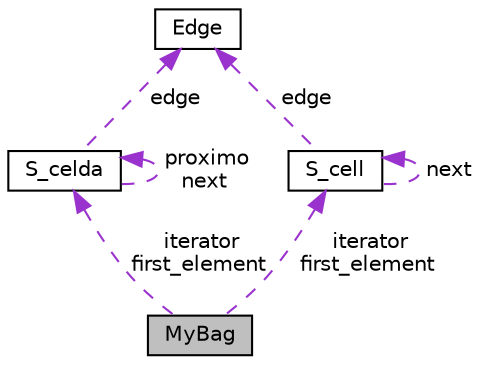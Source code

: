 digraph "MyBag"
{
  edge [fontname="Helvetica",fontsize="10",labelfontname="Helvetica",labelfontsize="10"];
  node [fontname="Helvetica",fontsize="10",shape=record];
  Node1 [label="MyBag",height=0.2,width=0.4,color="black", fillcolor="grey75", style="filled" fontcolor="black"];
  Node2 -> Node1 [dir="back",color="darkorchid3",fontsize="10",style="dashed",label=" iterator\nfirst_element" ,fontname="Helvetica"];
  Node2 [label="S_celda",height=0.2,width=0.4,color="black", fillcolor="white", style="filled",URL="$structS__celda.html"];
  Node2 -> Node2 [dir="back",color="darkorchid3",fontsize="10",style="dashed",label=" proximo\nnext" ,fontname="Helvetica"];
  Node3 -> Node2 [dir="back",color="darkorchid3",fontsize="10",style="dashed",label=" edge" ,fontname="Helvetica"];
  Node3 [label="Edge",height=0.2,width=0.4,color="black", fillcolor="white", style="filled",URL="$classEdge.html",tooltip="Edge class representation. "];
  Node4 -> Node1 [dir="back",color="darkorchid3",fontsize="10",style="dashed",label=" iterator\nfirst_element" ,fontname="Helvetica"];
  Node4 [label="S_cell",height=0.2,width=0.4,color="black", fillcolor="white", style="filled",URL="$structS__cell.html",tooltip="Linked list struct. "];
  Node3 -> Node4 [dir="back",color="darkorchid3",fontsize="10",style="dashed",label=" edge" ,fontname="Helvetica"];
  Node4 -> Node4 [dir="back",color="darkorchid3",fontsize="10",style="dashed",label=" next" ,fontname="Helvetica"];
}
